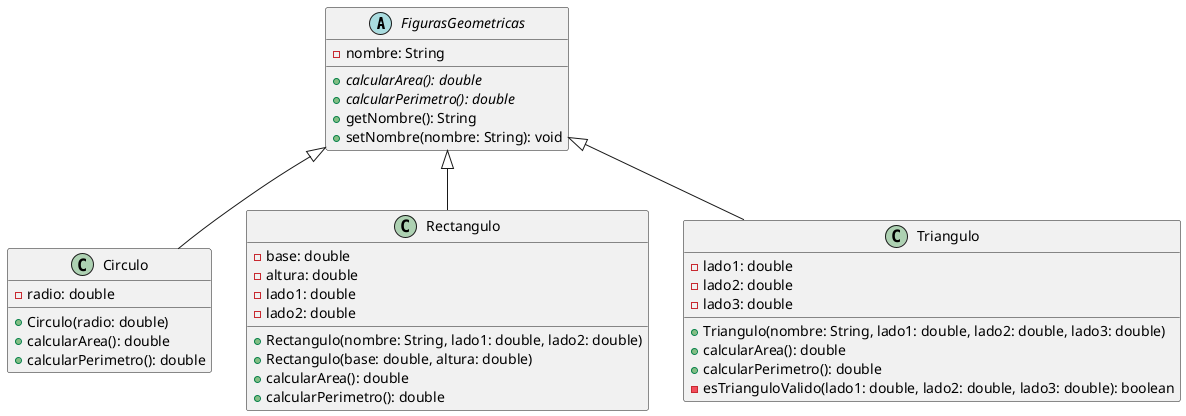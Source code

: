 @startuml FigurasGeometricas

abstract class FigurasGeometricas {
  -nombre: String

  {abstract} +calcularArea(): double
  {abstract} +calcularPerimetro(): double
  +getNombre(): String
  +setNombre(nombre: String): void
}

class Circulo {
  -radio: double
  +Circulo(radio: double)
  +calcularArea(): double
  +calcularPerimetro(): double
}

class Rectangulo {
  -base: double
  -altura: double
  -lado1: double
  -lado2: double
  +Rectangulo(nombre: String, lado1: double, lado2: double)
  +Rectangulo(base: double, altura: double)
  +calcularArea(): double
  +calcularPerimetro(): double
}

class Triangulo {
  -lado1: double
  -lado2: double
  -lado3: double
  +Triangulo(nombre: String, lado1: double, lado2: double, lado3: double)
  +calcularArea(): double
  +calcularPerimetro(): double
  -esTrianguloValido(lado1: double, lado2: double, lado3: double): boolean
}

FigurasGeometricas <|-- Circulo
FigurasGeometricas <|-- Rectangulo
FigurasGeometricas <|-- Triangulo

@enduml
